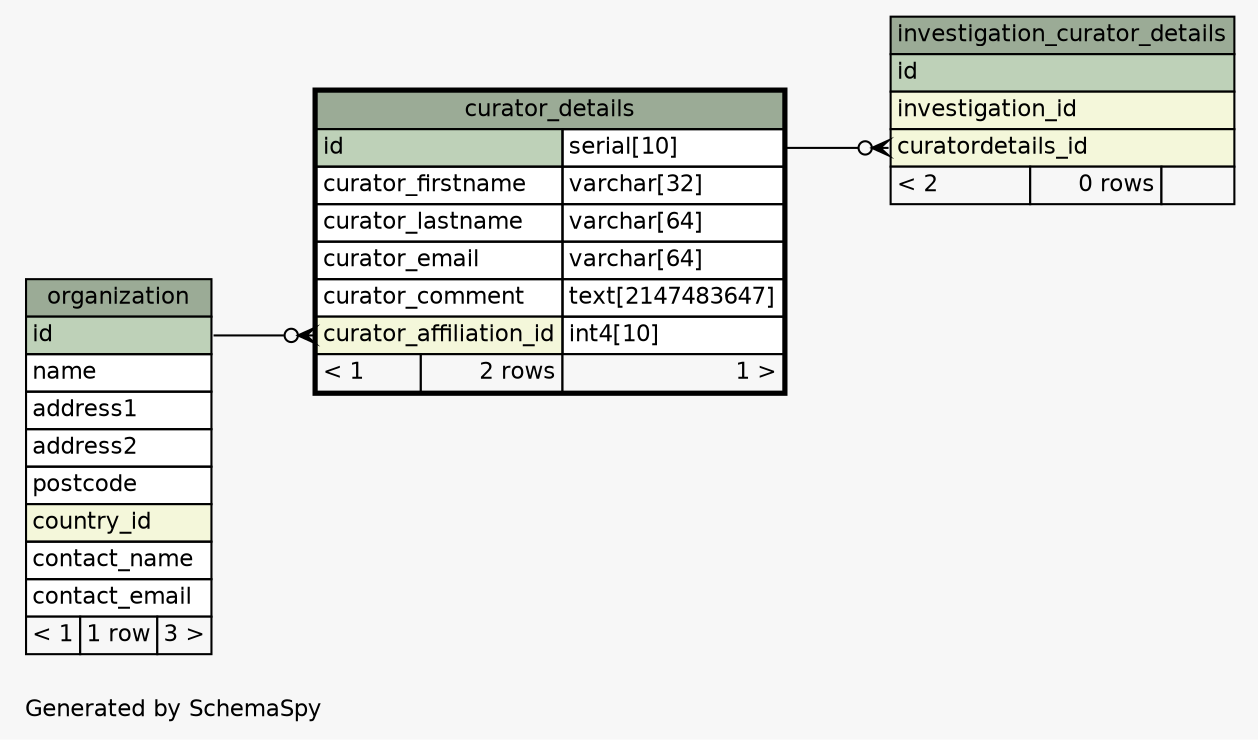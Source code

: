 // dot 2.38.0 on Windows 7 6.1
// SchemaSpy rev 590
digraph "oneDegreeRelationshipsDiagram" {
  graph [
    rankdir="RL"
    bgcolor="#f7f7f7"
    label="\nGenerated by SchemaSpy"
    labeljust="l"
    nodesep="0.18"
    ranksep="0.46"
    fontname="Helvetica"
    fontsize="11"
  ];
  node [
    fontname="Helvetica"
    fontsize="11"
    shape="plaintext"
  ];
  edge [
    arrowsize="0.8"
  ];
  "curator_details":"curator_affiliation_id":w -> "organization":"id":e [arrowhead=none dir=back arrowtail=crowodot];
  "investigation_curator_details":"curatordetails_id":w -> "curator_details":"id.type":e [arrowhead=none dir=back arrowtail=crowodot];
  "curator_details" [
    label=<
    <TABLE BORDER="2" CELLBORDER="1" CELLSPACING="0" BGCOLOR="#ffffff">
      <TR><TD COLSPAN="3" BGCOLOR="#9bab96" ALIGN="CENTER">curator_details</TD></TR>
      <TR><TD PORT="id" COLSPAN="2" BGCOLOR="#bed1b8" ALIGN="LEFT">id</TD><TD PORT="id.type" ALIGN="LEFT">serial[10]</TD></TR>
      <TR><TD PORT="curator_firstname" COLSPAN="2" ALIGN="LEFT">curator_firstname</TD><TD PORT="curator_firstname.type" ALIGN="LEFT">varchar[32]</TD></TR>
      <TR><TD PORT="curator_lastname" COLSPAN="2" ALIGN="LEFT">curator_lastname</TD><TD PORT="curator_lastname.type" ALIGN="LEFT">varchar[64]</TD></TR>
      <TR><TD PORT="curator_email" COLSPAN="2" ALIGN="LEFT">curator_email</TD><TD PORT="curator_email.type" ALIGN="LEFT">varchar[64]</TD></TR>
      <TR><TD PORT="curator_comment" COLSPAN="2" ALIGN="LEFT">curator_comment</TD><TD PORT="curator_comment.type" ALIGN="LEFT">text[2147483647]</TD></TR>
      <TR><TD PORT="curator_affiliation_id" COLSPAN="2" BGCOLOR="#f4f7da" ALIGN="LEFT">curator_affiliation_id</TD><TD PORT="curator_affiliation_id.type" ALIGN="LEFT">int4[10]</TD></TR>
      <TR><TD ALIGN="LEFT" BGCOLOR="#f7f7f7">&lt; 1</TD><TD ALIGN="RIGHT" BGCOLOR="#f7f7f7">2 rows</TD><TD ALIGN="RIGHT" BGCOLOR="#f7f7f7">1 &gt;</TD></TR>
    </TABLE>>
    URL="curator_details.html"
    tooltip="curator_details"
  ];
  "investigation_curator_details" [
    label=<
    <TABLE BORDER="0" CELLBORDER="1" CELLSPACING="0" BGCOLOR="#ffffff">
      <TR><TD COLSPAN="3" BGCOLOR="#9bab96" ALIGN="CENTER">investigation_curator_details</TD></TR>
      <TR><TD PORT="id" COLSPAN="3" BGCOLOR="#bed1b8" ALIGN="LEFT">id</TD></TR>
      <TR><TD PORT="investigation_id" COLSPAN="3" BGCOLOR="#f4f7da" ALIGN="LEFT">investigation_id</TD></TR>
      <TR><TD PORT="curatordetails_id" COLSPAN="3" BGCOLOR="#f4f7da" ALIGN="LEFT">curatordetails_id</TD></TR>
      <TR><TD ALIGN="LEFT" BGCOLOR="#f7f7f7">&lt; 2</TD><TD ALIGN="RIGHT" BGCOLOR="#f7f7f7">0 rows</TD><TD ALIGN="RIGHT" BGCOLOR="#f7f7f7">  </TD></TR>
    </TABLE>>
    URL="investigation_curator_details.html"
    tooltip="investigation_curator_details"
  ];
  "organization" [
    label=<
    <TABLE BORDER="0" CELLBORDER="1" CELLSPACING="0" BGCOLOR="#ffffff">
      <TR><TD COLSPAN="3" BGCOLOR="#9bab96" ALIGN="CENTER">organization</TD></TR>
      <TR><TD PORT="id" COLSPAN="3" BGCOLOR="#bed1b8" ALIGN="LEFT">id</TD></TR>
      <TR><TD PORT="name" COLSPAN="3" ALIGN="LEFT">name</TD></TR>
      <TR><TD PORT="address1" COLSPAN="3" ALIGN="LEFT">address1</TD></TR>
      <TR><TD PORT="address2" COLSPAN="3" ALIGN="LEFT">address2</TD></TR>
      <TR><TD PORT="postcode" COLSPAN="3" ALIGN="LEFT">postcode</TD></TR>
      <TR><TD PORT="country_id" COLSPAN="3" BGCOLOR="#f4f7da" ALIGN="LEFT">country_id</TD></TR>
      <TR><TD PORT="contact_name" COLSPAN="3" ALIGN="LEFT">contact_name</TD></TR>
      <TR><TD PORT="contact_email" COLSPAN="3" ALIGN="LEFT">contact_email</TD></TR>
      <TR><TD ALIGN="LEFT" BGCOLOR="#f7f7f7">&lt; 1</TD><TD ALIGN="RIGHT" BGCOLOR="#f7f7f7">1 row</TD><TD ALIGN="RIGHT" BGCOLOR="#f7f7f7">3 &gt;</TD></TR>
    </TABLE>>
    URL="organization.html"
    tooltip="organization"
  ];
}
